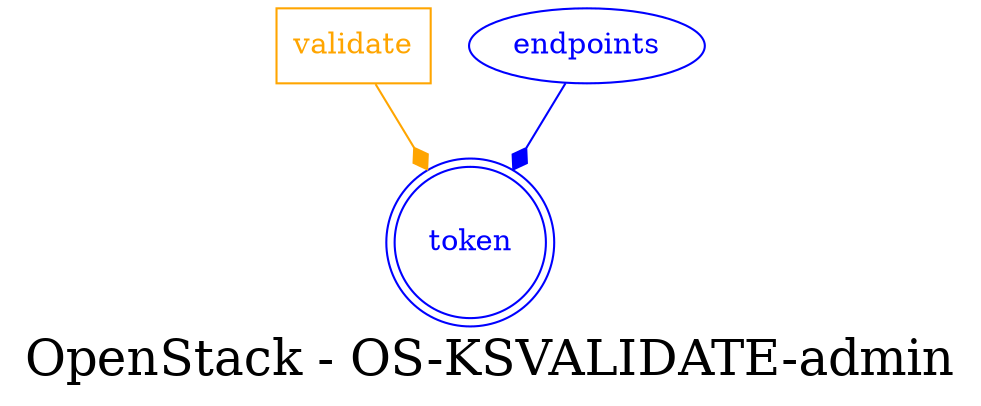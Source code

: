 digraph LexiconGraph {
graph[label="OpenStack - OS-KSVALIDATE-admin", fontsize=24]
splines=true
"token" [color=blue, fontcolor=blue, shape=doublecircle]
"validate" [color=orange, fontcolor=orange, shape=box]
"validate" -> "token" [color=orange, fontcolor=orange, arrowhead=diamond, arrowtail=none]
"endpoints" -> "token" [color=blue, fontcolor=blue, arrowhead=diamond, arrowtail=none]
"endpoints" [color=blue, fontcolor=blue, shape=ellipse]
}
